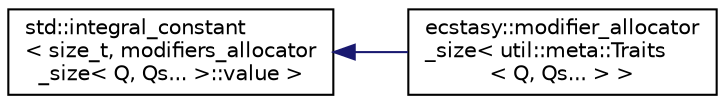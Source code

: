 digraph "Graphical Class Hierarchy"
{
 // LATEX_PDF_SIZE
  edge [fontname="Helvetica",fontsize="10",labelfontname="Helvetica",labelfontsize="10"];
  node [fontname="Helvetica",fontsize="10",shape=record];
  rankdir="LR";
  Node0 [label="std::integral_constant\l\< size_t, modifiers_allocator\l_size\< Q, Qs... \>::value \>",height=0.2,width=0.4,color="black", fillcolor="white", style="filled",URL="/home/runner/work/ecstasy/ecstasy/doc/external/cppreference-doxygen-web.tag.xml$cpp/types/integral_constant.html",tooltip=" "];
  Node0 -> Node1 [dir="back",color="midnightblue",fontsize="10",style="solid",fontname="Helvetica"];
  Node1 [label="ecstasy::modifier_allocator\l_size\< util::meta::Traits\l\< Q, Qs... \> \>",height=0.2,width=0.4,color="black", fillcolor="white", style="filled",URL="$structecstasy_1_1modifier__allocator__size_3_01util_1_1meta_1_1_traits_3_01_q_00_01_qs_8_8_8_01_4_01_4.html",tooltip="Get the allocator required size for this queryable."];
}
